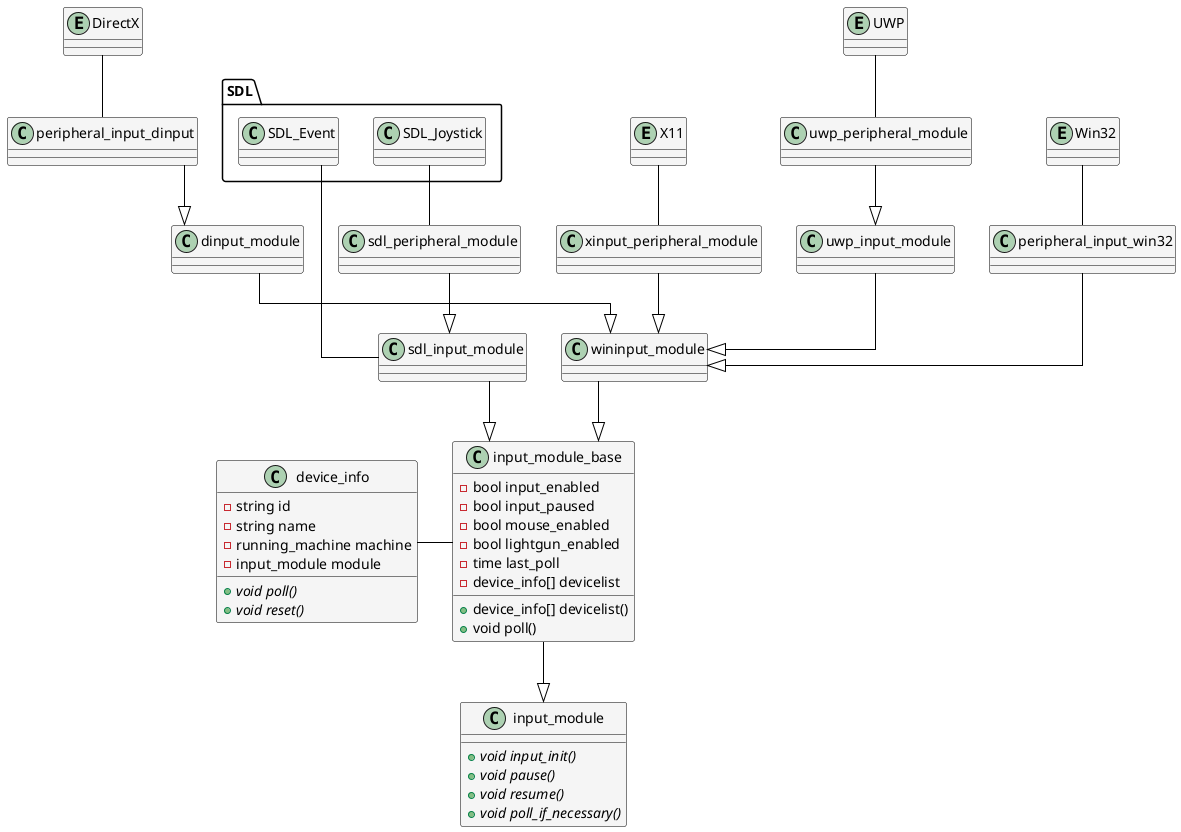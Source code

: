 @startuml
skinparam Shadowing false
skinparam LineType ortho
skinparam ArrowColor black

skinparam class {
    BackgroundColor WhiteSmoke
    BorderColor black
}

together {
	entity X11
	entity Win32
	entity UWP
	entity DirectX
	
	package SDL {
		class SDL_Joystick
		class SDL_Event		
	}
}

together {
	class wininput_module
	class sdl_input_module
}

class input_module {
	{abstract} +void input_init()
	{abstract} +void pause()
	{abstract} +void resume()
	{abstract} +void poll_if_necessary()
}

class input_module_base {
	-bool input_enabled
	-bool input_paused
	-bool mouse_enabled
	-bool lightgun_enabled
	-time last_poll
	-device_info[] devicelist
	
	+device_info[] devicelist()	
	+void poll()	
}

class device_info {
	-string id
	-string name
	-running_machine machine
	-input_module module
	{abstract} +void poll()
	{abstract} +void reset()
}

device_info -r- input_module_base

input_module_base -d-|> input_module

wininput_module -d-|> input_module_base

dinput_module -d-|> wininput_module

peripheral_input_dinput --|> dinput_module

sdl_peripheral_module -u- SDL_Joystick
sdl_input_module -u- SDL_Event

sdl_input_module --|> input_module_base

sdl_peripheral_module --|> sdl_input_module

uwp_input_module --|> wininput_module

uwp_peripheral_module --|> uwp_input_module

peripheral_input_win32 --|> wininput_module

xinput_peripheral_module --|> wininput_module


xinput_peripheral_module -u- X11
peripheral_input_win32 -u- Win32
uwp_peripheral_module -u- UWP
peripheral_input_dinput -u- DirectX

@enduml
